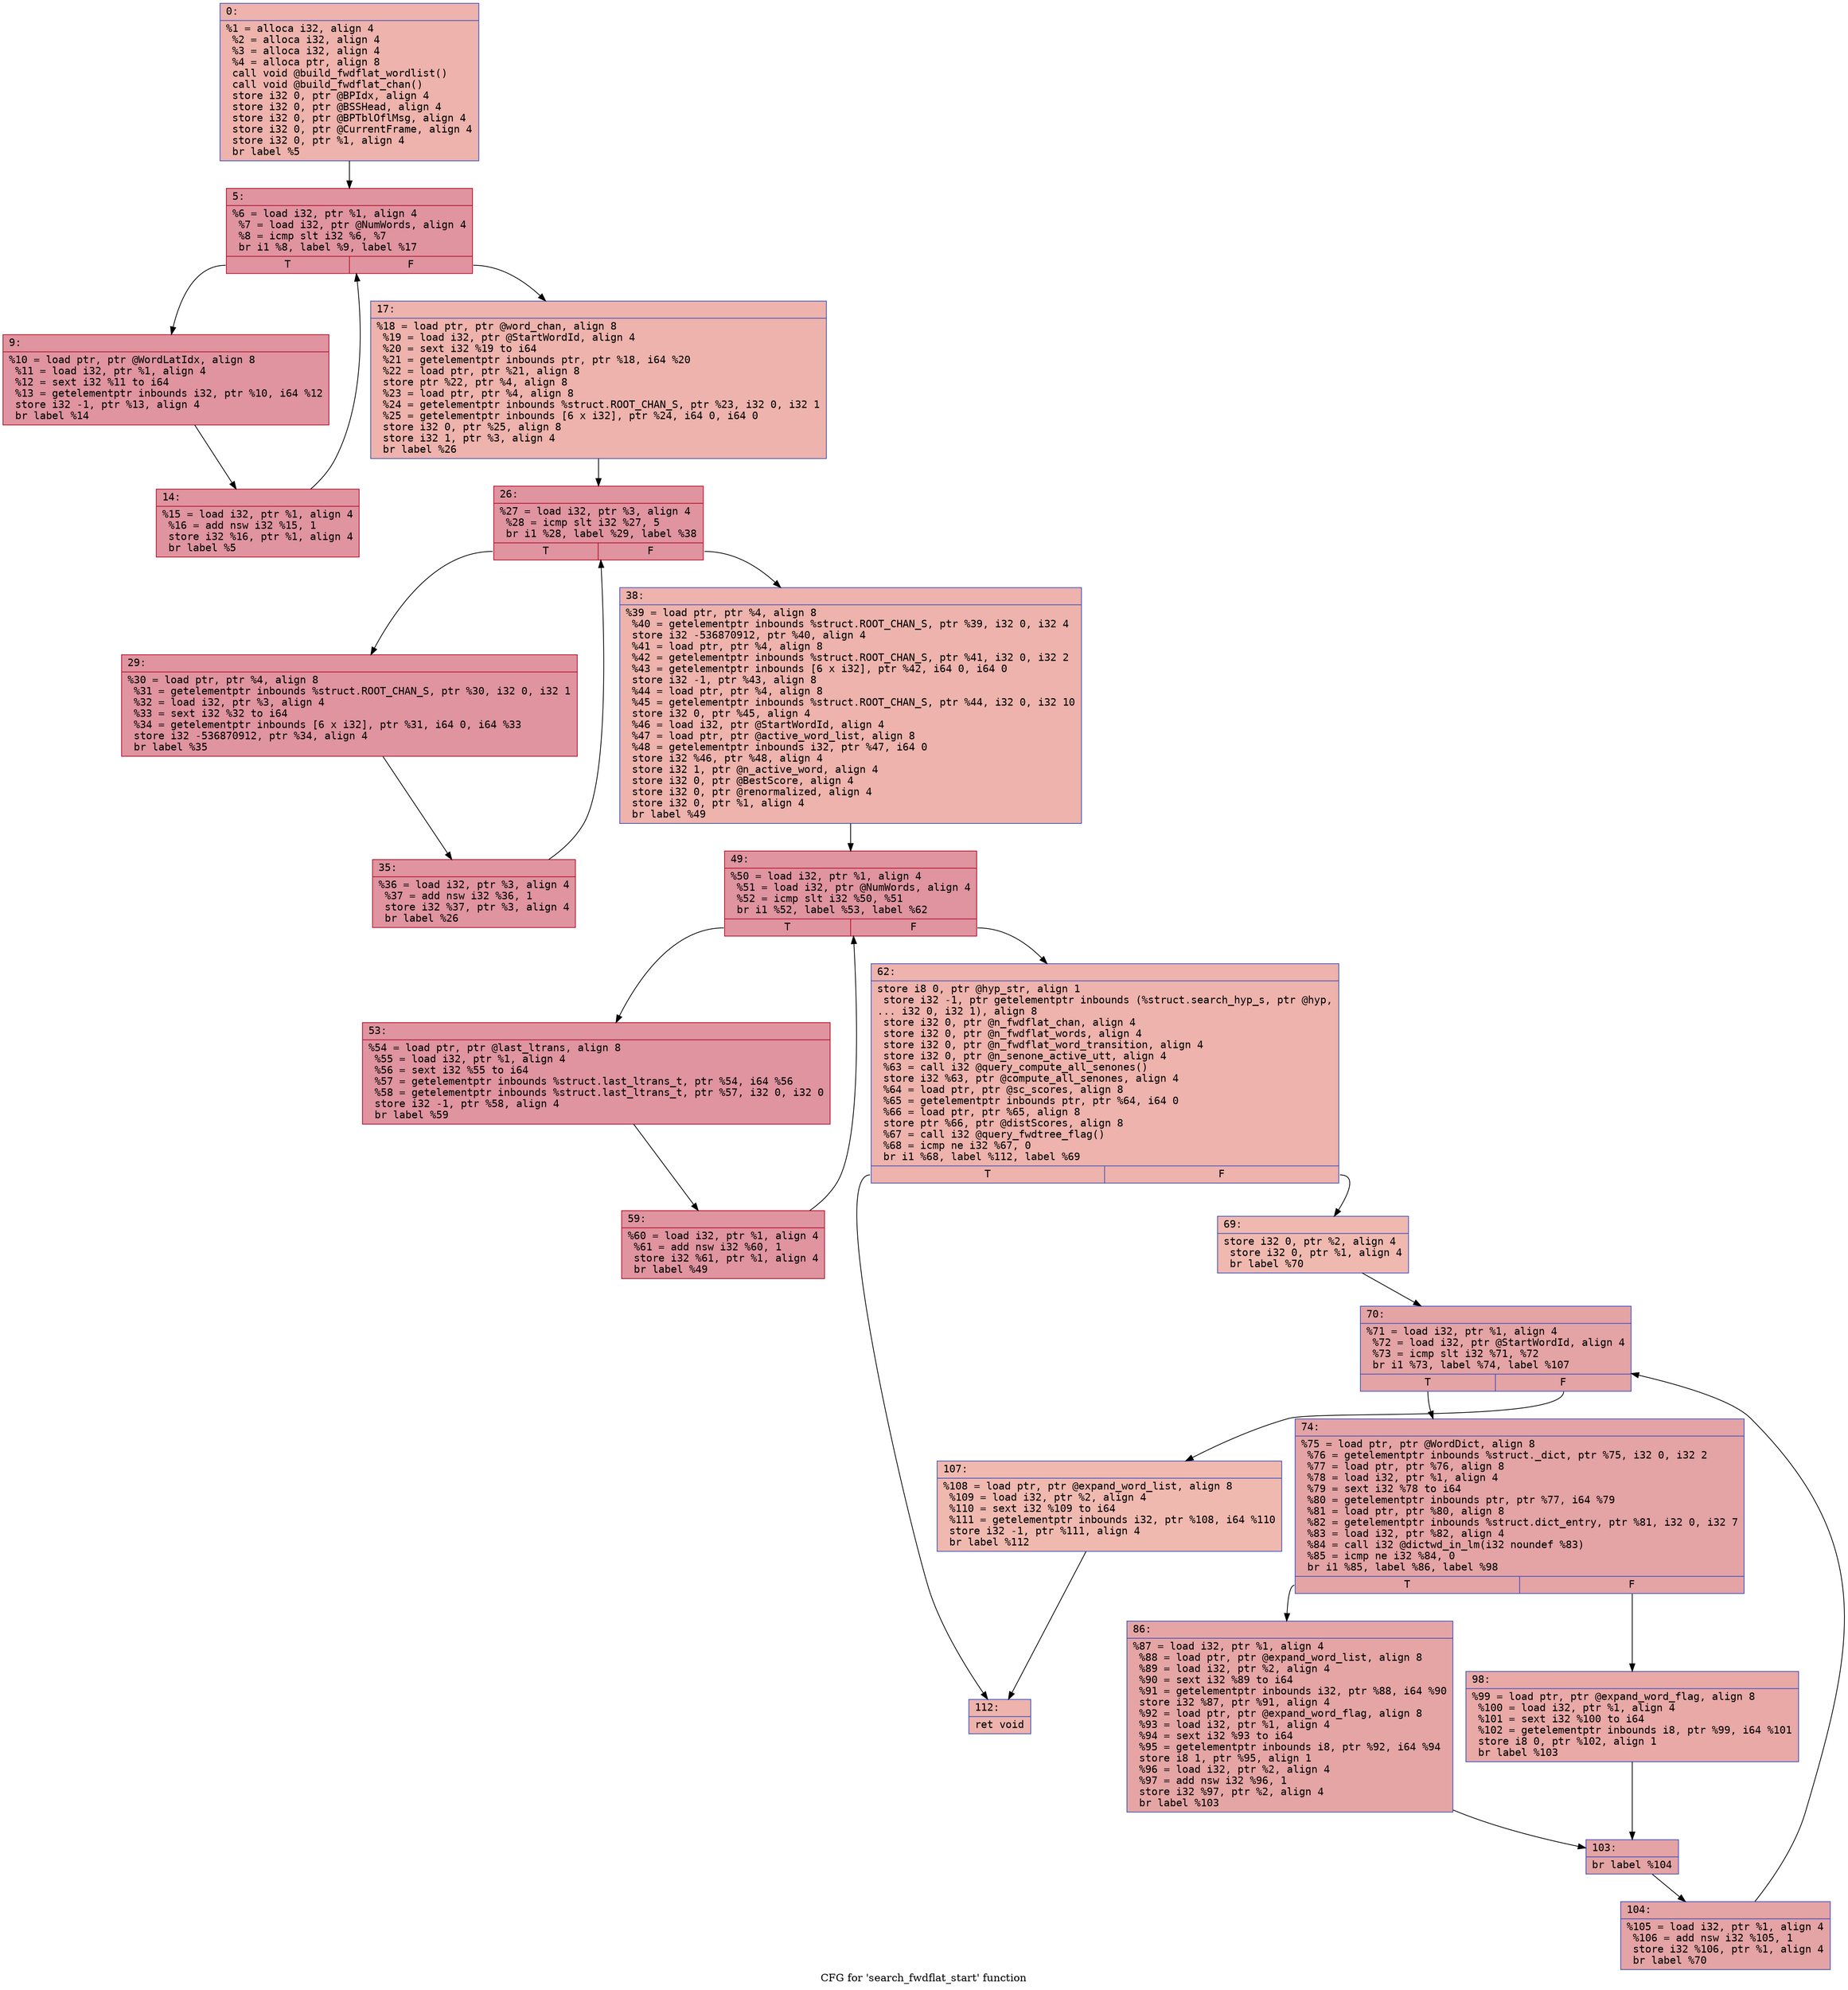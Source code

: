digraph "CFG for 'search_fwdflat_start' function" {
	label="CFG for 'search_fwdflat_start' function";

	Node0x60000200c3c0 [shape=record,color="#3d50c3ff", style=filled, fillcolor="#d6524470" fontname="Courier",label="{0:\l|  %1 = alloca i32, align 4\l  %2 = alloca i32, align 4\l  %3 = alloca i32, align 4\l  %4 = alloca ptr, align 8\l  call void @build_fwdflat_wordlist()\l  call void @build_fwdflat_chan()\l  store i32 0, ptr @BPIdx, align 4\l  store i32 0, ptr @BSSHead, align 4\l  store i32 0, ptr @BPTblOflMsg, align 4\l  store i32 0, ptr @CurrentFrame, align 4\l  store i32 0, ptr %1, align 4\l  br label %5\l}"];
	Node0x60000200c3c0 -> Node0x60000200c550[tooltip="0 -> 5\nProbability 100.00%" ];
	Node0x60000200c550 [shape=record,color="#b70d28ff", style=filled, fillcolor="#b70d2870" fontname="Courier",label="{5:\l|  %6 = load i32, ptr %1, align 4\l  %7 = load i32, ptr @NumWords, align 4\l  %8 = icmp slt i32 %6, %7\l  br i1 %8, label %9, label %17\l|{<s0>T|<s1>F}}"];
	Node0x60000200c550:s0 -> Node0x60000200c5a0[tooltip="5 -> 9\nProbability 96.88%" ];
	Node0x60000200c550:s1 -> Node0x60000200c640[tooltip="5 -> 17\nProbability 3.12%" ];
	Node0x60000200c5a0 [shape=record,color="#b70d28ff", style=filled, fillcolor="#b70d2870" fontname="Courier",label="{9:\l|  %10 = load ptr, ptr @WordLatIdx, align 8\l  %11 = load i32, ptr %1, align 4\l  %12 = sext i32 %11 to i64\l  %13 = getelementptr inbounds i32, ptr %10, i64 %12\l  store i32 -1, ptr %13, align 4\l  br label %14\l}"];
	Node0x60000200c5a0 -> Node0x60000200c5f0[tooltip="9 -> 14\nProbability 100.00%" ];
	Node0x60000200c5f0 [shape=record,color="#b70d28ff", style=filled, fillcolor="#b70d2870" fontname="Courier",label="{14:\l|  %15 = load i32, ptr %1, align 4\l  %16 = add nsw i32 %15, 1\l  store i32 %16, ptr %1, align 4\l  br label %5\l}"];
	Node0x60000200c5f0 -> Node0x60000200c550[tooltip="14 -> 5\nProbability 100.00%" ];
	Node0x60000200c640 [shape=record,color="#3d50c3ff", style=filled, fillcolor="#d6524470" fontname="Courier",label="{17:\l|  %18 = load ptr, ptr @word_chan, align 8\l  %19 = load i32, ptr @StartWordId, align 4\l  %20 = sext i32 %19 to i64\l  %21 = getelementptr inbounds ptr, ptr %18, i64 %20\l  %22 = load ptr, ptr %21, align 8\l  store ptr %22, ptr %4, align 8\l  %23 = load ptr, ptr %4, align 8\l  %24 = getelementptr inbounds %struct.ROOT_CHAN_S, ptr %23, i32 0, i32 1\l  %25 = getelementptr inbounds [6 x i32], ptr %24, i64 0, i64 0\l  store i32 0, ptr %25, align 8\l  store i32 1, ptr %3, align 4\l  br label %26\l}"];
	Node0x60000200c640 -> Node0x60000200c690[tooltip="17 -> 26\nProbability 100.00%" ];
	Node0x60000200c690 [shape=record,color="#b70d28ff", style=filled, fillcolor="#b70d2870" fontname="Courier",label="{26:\l|  %27 = load i32, ptr %3, align 4\l  %28 = icmp slt i32 %27, 5\l  br i1 %28, label %29, label %38\l|{<s0>T|<s1>F}}"];
	Node0x60000200c690:s0 -> Node0x60000200c6e0[tooltip="26 -> 29\nProbability 96.88%" ];
	Node0x60000200c690:s1 -> Node0x60000200c780[tooltip="26 -> 38\nProbability 3.12%" ];
	Node0x60000200c6e0 [shape=record,color="#b70d28ff", style=filled, fillcolor="#b70d2870" fontname="Courier",label="{29:\l|  %30 = load ptr, ptr %4, align 8\l  %31 = getelementptr inbounds %struct.ROOT_CHAN_S, ptr %30, i32 0, i32 1\l  %32 = load i32, ptr %3, align 4\l  %33 = sext i32 %32 to i64\l  %34 = getelementptr inbounds [6 x i32], ptr %31, i64 0, i64 %33\l  store i32 -536870912, ptr %34, align 4\l  br label %35\l}"];
	Node0x60000200c6e0 -> Node0x60000200c730[tooltip="29 -> 35\nProbability 100.00%" ];
	Node0x60000200c730 [shape=record,color="#b70d28ff", style=filled, fillcolor="#b70d2870" fontname="Courier",label="{35:\l|  %36 = load i32, ptr %3, align 4\l  %37 = add nsw i32 %36, 1\l  store i32 %37, ptr %3, align 4\l  br label %26\l}"];
	Node0x60000200c730 -> Node0x60000200c690[tooltip="35 -> 26\nProbability 100.00%" ];
	Node0x60000200c780 [shape=record,color="#3d50c3ff", style=filled, fillcolor="#d6524470" fontname="Courier",label="{38:\l|  %39 = load ptr, ptr %4, align 8\l  %40 = getelementptr inbounds %struct.ROOT_CHAN_S, ptr %39, i32 0, i32 4\l  store i32 -536870912, ptr %40, align 4\l  %41 = load ptr, ptr %4, align 8\l  %42 = getelementptr inbounds %struct.ROOT_CHAN_S, ptr %41, i32 0, i32 2\l  %43 = getelementptr inbounds [6 x i32], ptr %42, i64 0, i64 0\l  store i32 -1, ptr %43, align 8\l  %44 = load ptr, ptr %4, align 8\l  %45 = getelementptr inbounds %struct.ROOT_CHAN_S, ptr %44, i32 0, i32 10\l  store i32 0, ptr %45, align 4\l  %46 = load i32, ptr @StartWordId, align 4\l  %47 = load ptr, ptr @active_word_list, align 8\l  %48 = getelementptr inbounds i32, ptr %47, i64 0\l  store i32 %46, ptr %48, align 4\l  store i32 1, ptr @n_active_word, align 4\l  store i32 0, ptr @BestScore, align 4\l  store i32 0, ptr @renormalized, align 4\l  store i32 0, ptr %1, align 4\l  br label %49\l}"];
	Node0x60000200c780 -> Node0x60000200c7d0[tooltip="38 -> 49\nProbability 100.00%" ];
	Node0x60000200c7d0 [shape=record,color="#b70d28ff", style=filled, fillcolor="#b70d2870" fontname="Courier",label="{49:\l|  %50 = load i32, ptr %1, align 4\l  %51 = load i32, ptr @NumWords, align 4\l  %52 = icmp slt i32 %50, %51\l  br i1 %52, label %53, label %62\l|{<s0>T|<s1>F}}"];
	Node0x60000200c7d0:s0 -> Node0x60000200c820[tooltip="49 -> 53\nProbability 96.88%" ];
	Node0x60000200c7d0:s1 -> Node0x60000200c8c0[tooltip="49 -> 62\nProbability 3.12%" ];
	Node0x60000200c820 [shape=record,color="#b70d28ff", style=filled, fillcolor="#b70d2870" fontname="Courier",label="{53:\l|  %54 = load ptr, ptr @last_ltrans, align 8\l  %55 = load i32, ptr %1, align 4\l  %56 = sext i32 %55 to i64\l  %57 = getelementptr inbounds %struct.last_ltrans_t, ptr %54, i64 %56\l  %58 = getelementptr inbounds %struct.last_ltrans_t, ptr %57, i32 0, i32 0\l  store i32 -1, ptr %58, align 4\l  br label %59\l}"];
	Node0x60000200c820 -> Node0x60000200c870[tooltip="53 -> 59\nProbability 100.00%" ];
	Node0x60000200c870 [shape=record,color="#b70d28ff", style=filled, fillcolor="#b70d2870" fontname="Courier",label="{59:\l|  %60 = load i32, ptr %1, align 4\l  %61 = add nsw i32 %60, 1\l  store i32 %61, ptr %1, align 4\l  br label %49\l}"];
	Node0x60000200c870 -> Node0x60000200c7d0[tooltip="59 -> 49\nProbability 100.00%" ];
	Node0x60000200c8c0 [shape=record,color="#3d50c3ff", style=filled, fillcolor="#d6524470" fontname="Courier",label="{62:\l|  store i8 0, ptr @hyp_str, align 1\l  store i32 -1, ptr getelementptr inbounds (%struct.search_hyp_s, ptr @hyp,\l... i32 0, i32 1), align 8\l  store i32 0, ptr @n_fwdflat_chan, align 4\l  store i32 0, ptr @n_fwdflat_words, align 4\l  store i32 0, ptr @n_fwdflat_word_transition, align 4\l  store i32 0, ptr @n_senone_active_utt, align 4\l  %63 = call i32 @query_compute_all_senones()\l  store i32 %63, ptr @compute_all_senones, align 4\l  %64 = load ptr, ptr @sc_scores, align 8\l  %65 = getelementptr inbounds ptr, ptr %64, i64 0\l  %66 = load ptr, ptr %65, align 8\l  store ptr %66, ptr @distScores, align 8\l  %67 = call i32 @query_fwdtree_flag()\l  %68 = icmp ne i32 %67, 0\l  br i1 %68, label %112, label %69\l|{<s0>T|<s1>F}}"];
	Node0x60000200c8c0:s0 -> Node0x60000200cb90[tooltip="62 -> 112\nProbability 62.50%" ];
	Node0x60000200c8c0:s1 -> Node0x60000200c910[tooltip="62 -> 69\nProbability 37.50%" ];
	Node0x60000200c910 [shape=record,color="#3d50c3ff", style=filled, fillcolor="#de614d70" fontname="Courier",label="{69:\l|  store i32 0, ptr %2, align 4\l  store i32 0, ptr %1, align 4\l  br label %70\l}"];
	Node0x60000200c910 -> Node0x60000200c960[tooltip="69 -> 70\nProbability 100.00%" ];
	Node0x60000200c960 [shape=record,color="#3d50c3ff", style=filled, fillcolor="#c32e3170" fontname="Courier",label="{70:\l|  %71 = load i32, ptr %1, align 4\l  %72 = load i32, ptr @StartWordId, align 4\l  %73 = icmp slt i32 %71, %72\l  br i1 %73, label %74, label %107\l|{<s0>T|<s1>F}}"];
	Node0x60000200c960:s0 -> Node0x60000200c9b0[tooltip="70 -> 74\nProbability 96.88%" ];
	Node0x60000200c960:s1 -> Node0x60000200cb40[tooltip="70 -> 107\nProbability 3.12%" ];
	Node0x60000200c9b0 [shape=record,color="#3d50c3ff", style=filled, fillcolor="#c32e3170" fontname="Courier",label="{74:\l|  %75 = load ptr, ptr @WordDict, align 8\l  %76 = getelementptr inbounds %struct._dict, ptr %75, i32 0, i32 2\l  %77 = load ptr, ptr %76, align 8\l  %78 = load i32, ptr %1, align 4\l  %79 = sext i32 %78 to i64\l  %80 = getelementptr inbounds ptr, ptr %77, i64 %79\l  %81 = load ptr, ptr %80, align 8\l  %82 = getelementptr inbounds %struct.dict_entry, ptr %81, i32 0, i32 7\l  %83 = load i32, ptr %82, align 4\l  %84 = call i32 @dictwd_in_lm(i32 noundef %83)\l  %85 = icmp ne i32 %84, 0\l  br i1 %85, label %86, label %98\l|{<s0>T|<s1>F}}"];
	Node0x60000200c9b0:s0 -> Node0x60000200ca00[tooltip="74 -> 86\nProbability 62.50%" ];
	Node0x60000200c9b0:s1 -> Node0x60000200ca50[tooltip="74 -> 98\nProbability 37.50%" ];
	Node0x60000200ca00 [shape=record,color="#3d50c3ff", style=filled, fillcolor="#c5333470" fontname="Courier",label="{86:\l|  %87 = load i32, ptr %1, align 4\l  %88 = load ptr, ptr @expand_word_list, align 8\l  %89 = load i32, ptr %2, align 4\l  %90 = sext i32 %89 to i64\l  %91 = getelementptr inbounds i32, ptr %88, i64 %90\l  store i32 %87, ptr %91, align 4\l  %92 = load ptr, ptr @expand_word_flag, align 8\l  %93 = load i32, ptr %1, align 4\l  %94 = sext i32 %93 to i64\l  %95 = getelementptr inbounds i8, ptr %92, i64 %94\l  store i8 1, ptr %95, align 1\l  %96 = load i32, ptr %2, align 4\l  %97 = add nsw i32 %96, 1\l  store i32 %97, ptr %2, align 4\l  br label %103\l}"];
	Node0x60000200ca00 -> Node0x60000200caa0[tooltip="86 -> 103\nProbability 100.00%" ];
	Node0x60000200ca50 [shape=record,color="#3d50c3ff", style=filled, fillcolor="#ca3b3770" fontname="Courier",label="{98:\l|  %99 = load ptr, ptr @expand_word_flag, align 8\l  %100 = load i32, ptr %1, align 4\l  %101 = sext i32 %100 to i64\l  %102 = getelementptr inbounds i8, ptr %99, i64 %101\l  store i8 0, ptr %102, align 1\l  br label %103\l}"];
	Node0x60000200ca50 -> Node0x60000200caa0[tooltip="98 -> 103\nProbability 100.00%" ];
	Node0x60000200caa0 [shape=record,color="#3d50c3ff", style=filled, fillcolor="#c32e3170" fontname="Courier",label="{103:\l|  br label %104\l}"];
	Node0x60000200caa0 -> Node0x60000200caf0[tooltip="103 -> 104\nProbability 100.00%" ];
	Node0x60000200caf0 [shape=record,color="#3d50c3ff", style=filled, fillcolor="#c32e3170" fontname="Courier",label="{104:\l|  %105 = load i32, ptr %1, align 4\l  %106 = add nsw i32 %105, 1\l  store i32 %106, ptr %1, align 4\l  br label %70\l}"];
	Node0x60000200caf0 -> Node0x60000200c960[tooltip="104 -> 70\nProbability 100.00%" ];
	Node0x60000200cb40 [shape=record,color="#3d50c3ff", style=filled, fillcolor="#de614d70" fontname="Courier",label="{107:\l|  %108 = load ptr, ptr @expand_word_list, align 8\l  %109 = load i32, ptr %2, align 4\l  %110 = sext i32 %109 to i64\l  %111 = getelementptr inbounds i32, ptr %108, i64 %110\l  store i32 -1, ptr %111, align 4\l  br label %112\l}"];
	Node0x60000200cb40 -> Node0x60000200cb90[tooltip="107 -> 112\nProbability 100.00%" ];
	Node0x60000200cb90 [shape=record,color="#3d50c3ff", style=filled, fillcolor="#d6524470" fontname="Courier",label="{112:\l|  ret void\l}"];
}
